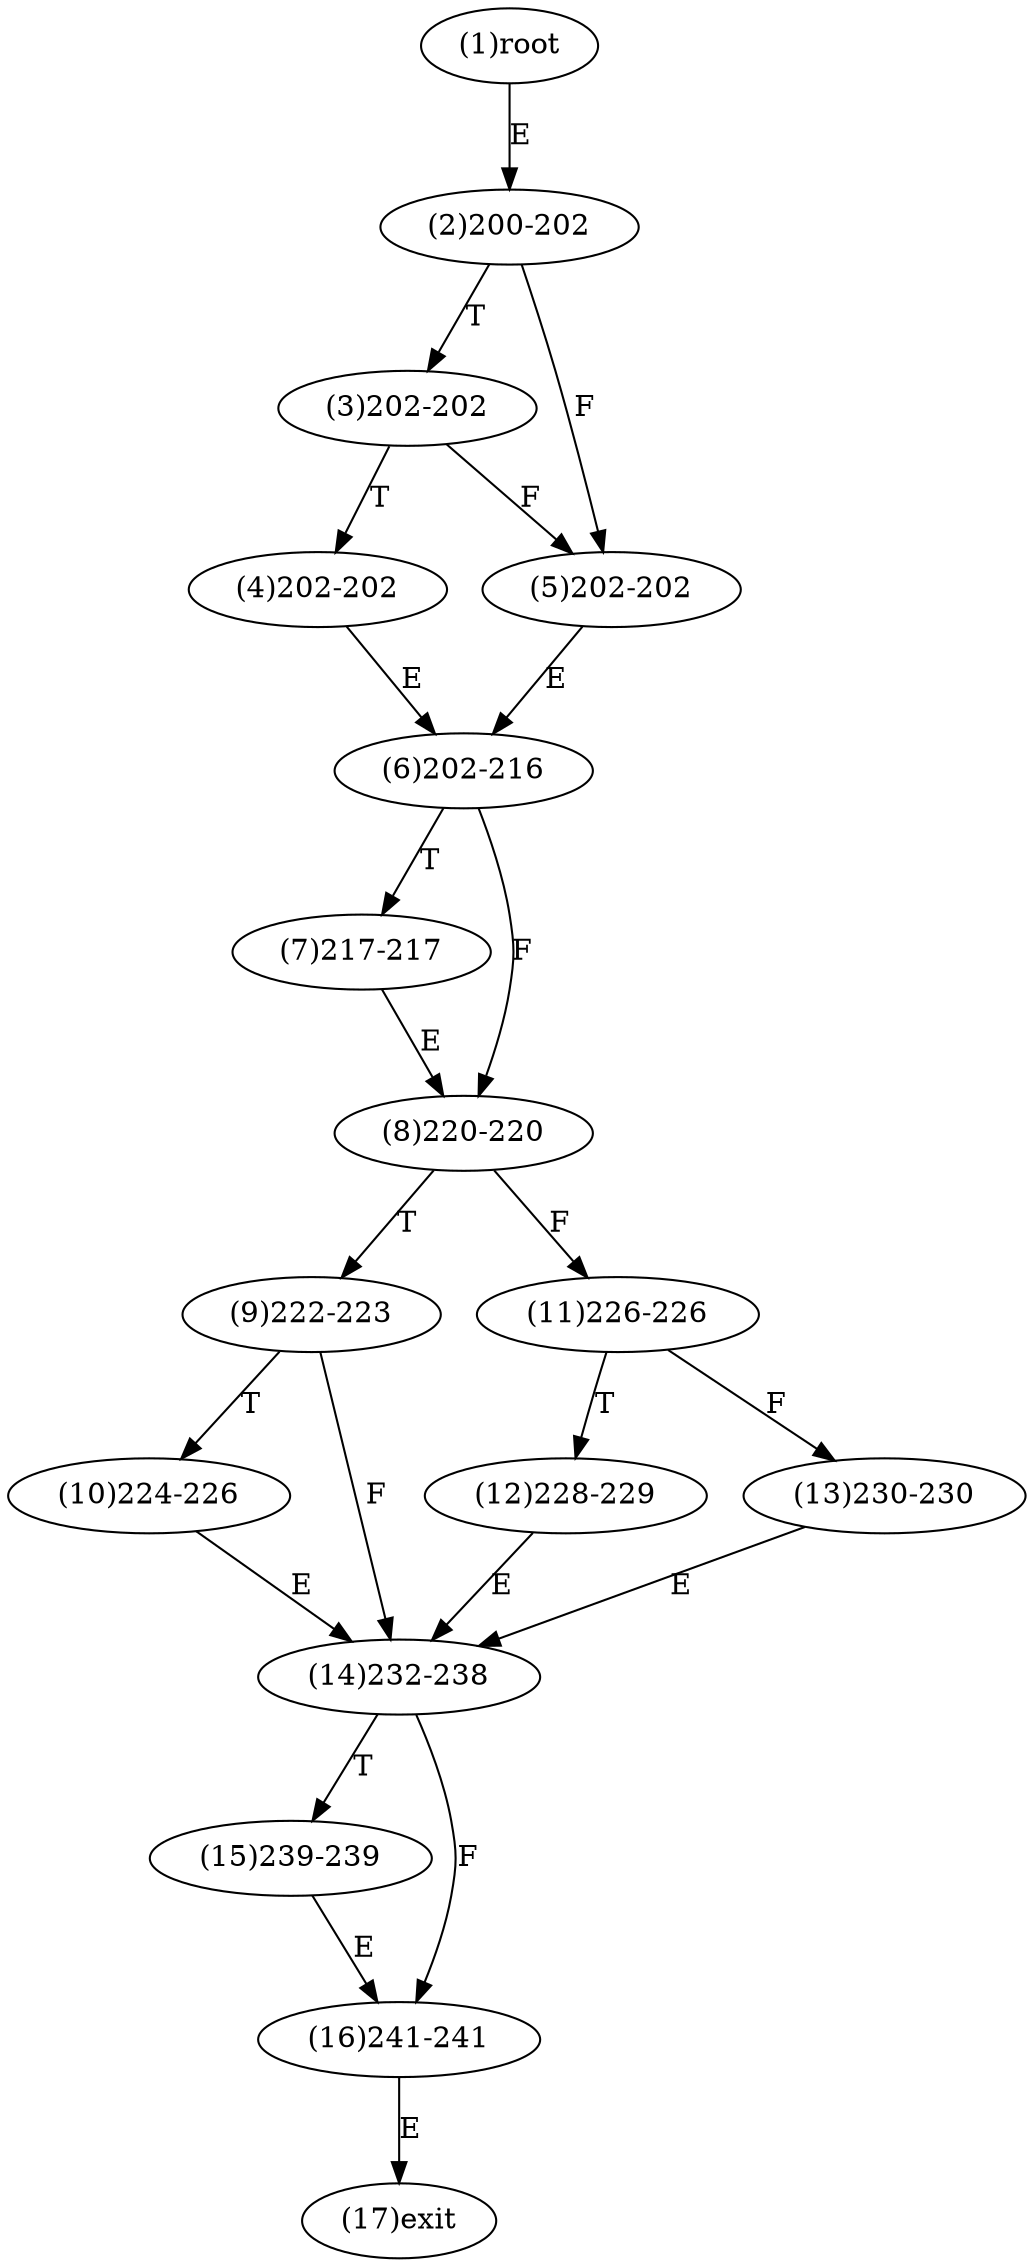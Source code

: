 digraph "" { 
1[ label="(1)root"];
2[ label="(2)200-202"];
3[ label="(3)202-202"];
4[ label="(4)202-202"];
5[ label="(5)202-202"];
6[ label="(6)202-216"];
7[ label="(7)217-217"];
8[ label="(8)220-220"];
9[ label="(9)222-223"];
10[ label="(10)224-226"];
11[ label="(11)226-226"];
12[ label="(12)228-229"];
13[ label="(13)230-230"];
14[ label="(14)232-238"];
15[ label="(15)239-239"];
17[ label="(17)exit"];
16[ label="(16)241-241"];
1->2[ label="E"];
2->5[ label="F"];
2->3[ label="T"];
3->5[ label="F"];
3->4[ label="T"];
4->6[ label="E"];
5->6[ label="E"];
6->8[ label="F"];
6->7[ label="T"];
7->8[ label="E"];
8->11[ label="F"];
8->9[ label="T"];
9->14[ label="F"];
9->10[ label="T"];
10->14[ label="E"];
11->13[ label="F"];
11->12[ label="T"];
12->14[ label="E"];
13->14[ label="E"];
14->16[ label="F"];
14->15[ label="T"];
15->16[ label="E"];
16->17[ label="E"];
}
